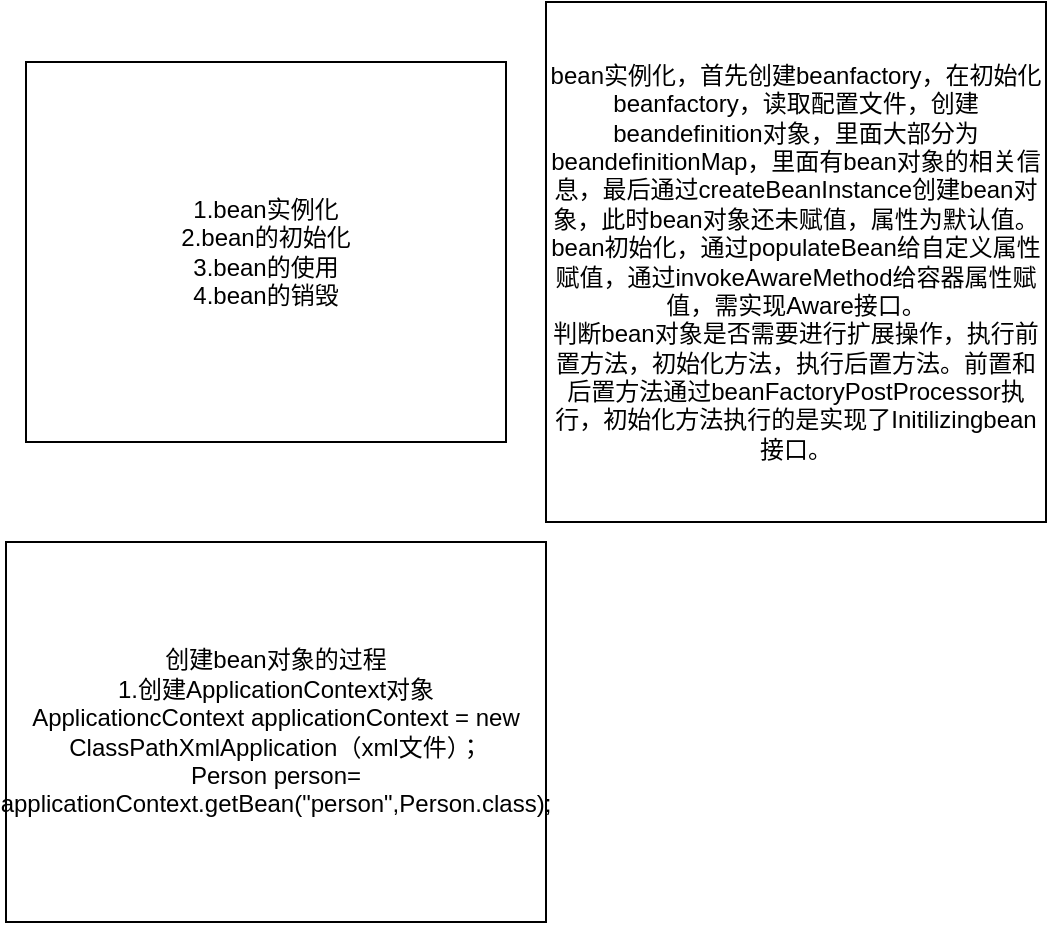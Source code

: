 <mxfile version="20.0.1" type="github"><diagram id="hX5UK358rKSf1iLD1Y8P" name="Page-1"><mxGraphModel dx="623" dy="282" grid="1" gridSize="10" guides="1" tooltips="1" connect="1" arrows="1" fold="1" page="1" pageScale="1" pageWidth="827" pageHeight="1169" math="0" shadow="0"><root><mxCell id="0"/><mxCell id="1" parent="0"/><mxCell id="v3b-1Dqct298FN0m_Kkk-1" value="1.bean实例化&lt;br&gt;2.bean的初始化&lt;br&gt;3.bean的使用&lt;br&gt;4.bean的销毁&lt;br&gt;" style="rounded=0;whiteSpace=wrap;html=1;" vertex="1" parent="1"><mxGeometry x="140" y="40" width="240" height="190" as="geometry"/></mxCell><mxCell id="v3b-1Dqct298FN0m_Kkk-2" value="bean实例化，首先创建beanfactory，在初始化beanfactory，读取配置文件，创建beandefinition对象，里面大部分为beandefinitionMap，里面有bean对象的相关信息，最后通过createBeanInstance创建bean对象，此时bean对象还未赋值，属性为默认值。&lt;br&gt;bean初始化，通过populateBean给自定义属性赋值，通过invokeAwareMethod给容器属性赋值，需实现Aware接口。&lt;br&gt;判断bean对象是否需要进行扩展操作，执行前置方法，初始化方法，执行后置方法。前置和后置方法通过beanFactoryPostProcessor执行，初始化方法执行的是实现了Initilizingbean接口。" style="rounded=0;whiteSpace=wrap;html=1;" vertex="1" parent="1"><mxGeometry x="400" y="10" width="250" height="260" as="geometry"/></mxCell><mxCell id="v3b-1Dqct298FN0m_Kkk-4" value="创建bean对象的过程&lt;br&gt;1.创建ApplicationContext对象&lt;br&gt;ApplicationcContext applicationContext = new ClassPathXmlApplication（xml文件）；&lt;br&gt;Person person= applicationContext.getBean(&quot;person&quot;,Person.class);" style="rounded=0;whiteSpace=wrap;html=1;" vertex="1" parent="1"><mxGeometry x="130" y="280" width="270" height="190" as="geometry"/></mxCell></root></mxGraphModel></diagram></mxfile>